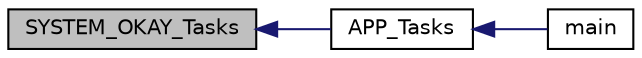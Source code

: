 digraph "SYSTEM_OKAY_Tasks"
{
  edge [fontname="Helvetica",fontsize="10",labelfontname="Helvetica",labelfontsize="10"];
  node [fontname="Helvetica",fontsize="10",shape=record];
  rankdir="LR";
  Node1991 [label="SYSTEM_OKAY_Tasks",height=0.2,width=0.4,color="black", fillcolor="grey75", style="filled", fontcolor="black"];
  Node1991 -> Node1992 [dir="back",color="midnightblue",fontsize="10",style="solid",fontname="Helvetica"];
  Node1992 [label="APP_Tasks",height=0.2,width=0.4,color="black", fillcolor="white", style="filled",URL="$inszt__wl__sps_8c.html#a859aee46b660cfee47cfd45ce08f6862"];
  Node1992 -> Node1993 [dir="back",color="midnightblue",fontsize="10",style="solid",fontname="Helvetica"];
  Node1993 [label="main",height=0.2,width=0.4,color="black", fillcolor="white", style="filled",URL="$main_8c.html#a840291bc02cba5474a4cb46a9b9566fe"];
}
